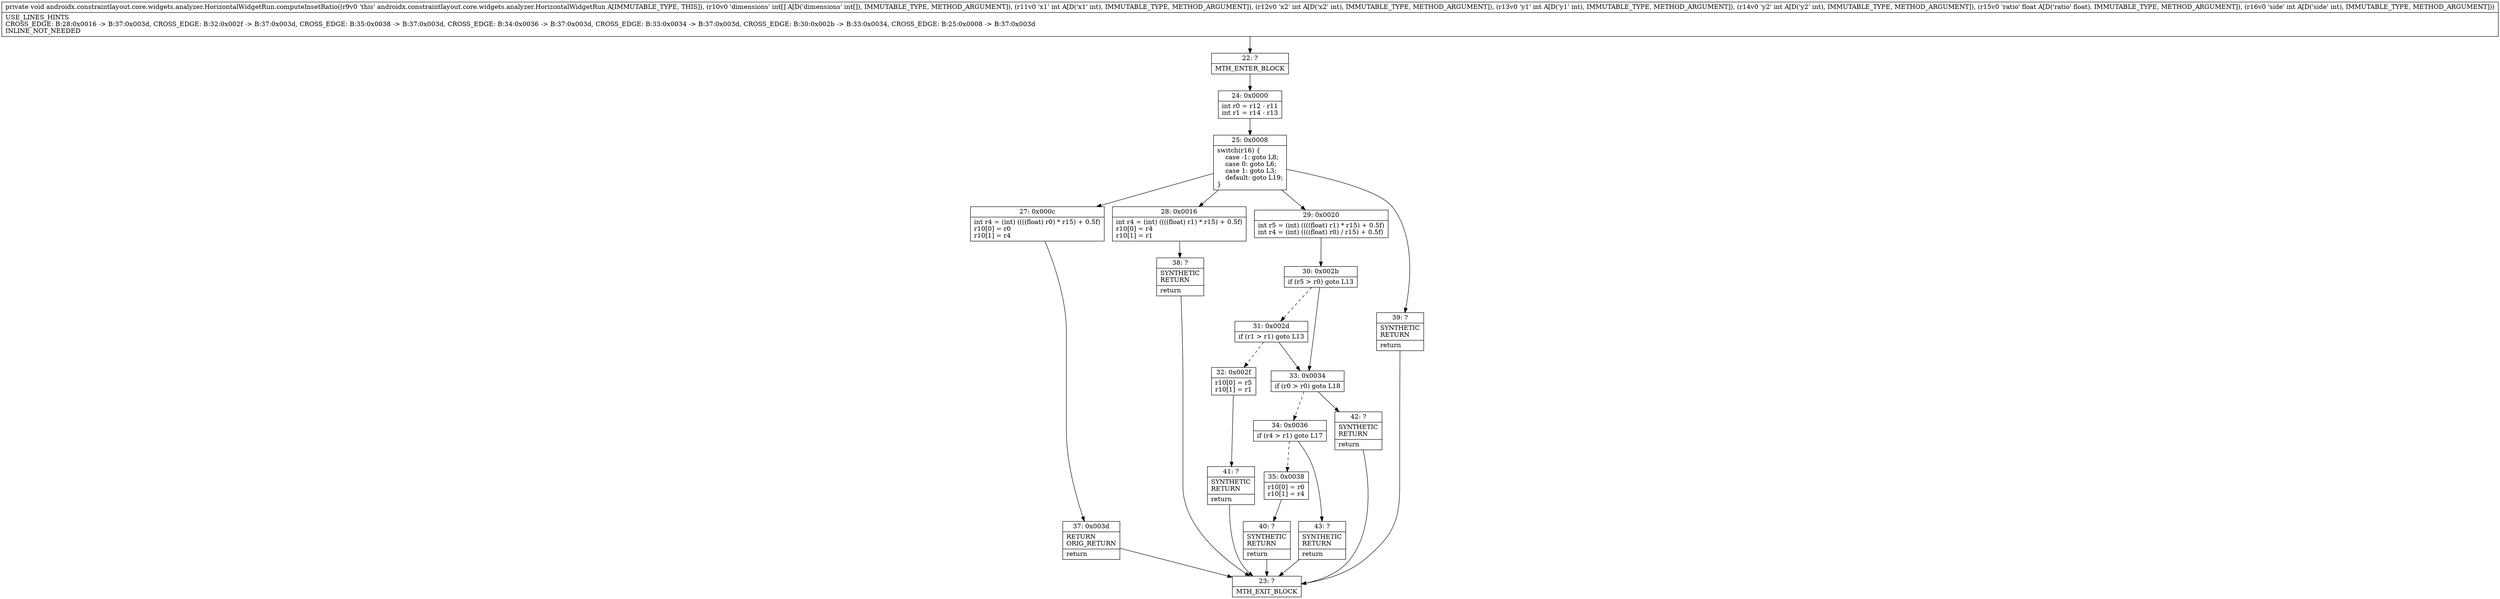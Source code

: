 digraph "CFG forandroidx.constraintlayout.core.widgets.analyzer.HorizontalWidgetRun.computeInsetRatio([IIIIIFI)V" {
Node_22 [shape=record,label="{22\:\ ?|MTH_ENTER_BLOCK\l}"];
Node_24 [shape=record,label="{24\:\ 0x0000|int r0 = r12 \- r11\lint r1 = r14 \- r13\l}"];
Node_25 [shape=record,label="{25\:\ 0x0008|switch(r16) \{\l    case \-1: goto L8;\l    case 0: goto L6;\l    case 1: goto L3;\l    default: goto L19;\l\}\l}"];
Node_27 [shape=record,label="{27\:\ 0x000c|int r4 = (int) ((((float) r0) * r15) + 0.5f)\lr10[0] = r0\lr10[1] = r4\l}"];
Node_37 [shape=record,label="{37\:\ 0x003d|RETURN\lORIG_RETURN\l|return\l}"];
Node_23 [shape=record,label="{23\:\ ?|MTH_EXIT_BLOCK\l}"];
Node_28 [shape=record,label="{28\:\ 0x0016|int r4 = (int) ((((float) r1) * r15) + 0.5f)\lr10[0] = r4\lr10[1] = r1\l}"];
Node_38 [shape=record,label="{38\:\ ?|SYNTHETIC\lRETURN\l|return\l}"];
Node_29 [shape=record,label="{29\:\ 0x0020|int r5 = (int) ((((float) r1) * r15) + 0.5f)\lint r4 = (int) ((((float) r0) \/ r15) + 0.5f)\l}"];
Node_30 [shape=record,label="{30\:\ 0x002b|if (r5 \> r0) goto L13\l}"];
Node_31 [shape=record,label="{31\:\ 0x002d|if (r1 \> r1) goto L13\l}"];
Node_32 [shape=record,label="{32\:\ 0x002f|r10[0] = r5\lr10[1] = r1\l}"];
Node_41 [shape=record,label="{41\:\ ?|SYNTHETIC\lRETURN\l|return\l}"];
Node_33 [shape=record,label="{33\:\ 0x0034|if (r0 \> r0) goto L18\l}"];
Node_34 [shape=record,label="{34\:\ 0x0036|if (r4 \> r1) goto L17\l}"];
Node_35 [shape=record,label="{35\:\ 0x0038|r10[0] = r0\lr10[1] = r4\l}"];
Node_40 [shape=record,label="{40\:\ ?|SYNTHETIC\lRETURN\l|return\l}"];
Node_43 [shape=record,label="{43\:\ ?|SYNTHETIC\lRETURN\l|return\l}"];
Node_42 [shape=record,label="{42\:\ ?|SYNTHETIC\lRETURN\l|return\l}"];
Node_39 [shape=record,label="{39\:\ ?|SYNTHETIC\lRETURN\l|return\l}"];
MethodNode[shape=record,label="{private void androidx.constraintlayout.core.widgets.analyzer.HorizontalWidgetRun.computeInsetRatio((r9v0 'this' androidx.constraintlayout.core.widgets.analyzer.HorizontalWidgetRun A[IMMUTABLE_TYPE, THIS]), (r10v0 'dimensions' int[] A[D('dimensions' int[]), IMMUTABLE_TYPE, METHOD_ARGUMENT]), (r11v0 'x1' int A[D('x1' int), IMMUTABLE_TYPE, METHOD_ARGUMENT]), (r12v0 'x2' int A[D('x2' int), IMMUTABLE_TYPE, METHOD_ARGUMENT]), (r13v0 'y1' int A[D('y1' int), IMMUTABLE_TYPE, METHOD_ARGUMENT]), (r14v0 'y2' int A[D('y2' int), IMMUTABLE_TYPE, METHOD_ARGUMENT]), (r15v0 'ratio' float A[D('ratio' float), IMMUTABLE_TYPE, METHOD_ARGUMENT]), (r16v0 'side' int A[D('side' int), IMMUTABLE_TYPE, METHOD_ARGUMENT]))  | USE_LINES_HINTS\lCROSS_EDGE: B:28:0x0016 \-\> B:37:0x003d, CROSS_EDGE: B:32:0x002f \-\> B:37:0x003d, CROSS_EDGE: B:35:0x0038 \-\> B:37:0x003d, CROSS_EDGE: B:34:0x0036 \-\> B:37:0x003d, CROSS_EDGE: B:33:0x0034 \-\> B:37:0x003d, CROSS_EDGE: B:30:0x002b \-\> B:33:0x0034, CROSS_EDGE: B:25:0x0008 \-\> B:37:0x003d\lINLINE_NOT_NEEDED\l}"];
MethodNode -> Node_22;Node_22 -> Node_24;
Node_24 -> Node_25;
Node_25 -> Node_27;
Node_25 -> Node_28;
Node_25 -> Node_29;
Node_25 -> Node_39;
Node_27 -> Node_37;
Node_37 -> Node_23;
Node_28 -> Node_38;
Node_38 -> Node_23;
Node_29 -> Node_30;
Node_30 -> Node_31[style=dashed];
Node_30 -> Node_33;
Node_31 -> Node_32[style=dashed];
Node_31 -> Node_33;
Node_32 -> Node_41;
Node_41 -> Node_23;
Node_33 -> Node_34[style=dashed];
Node_33 -> Node_42;
Node_34 -> Node_35[style=dashed];
Node_34 -> Node_43;
Node_35 -> Node_40;
Node_40 -> Node_23;
Node_43 -> Node_23;
Node_42 -> Node_23;
Node_39 -> Node_23;
}


